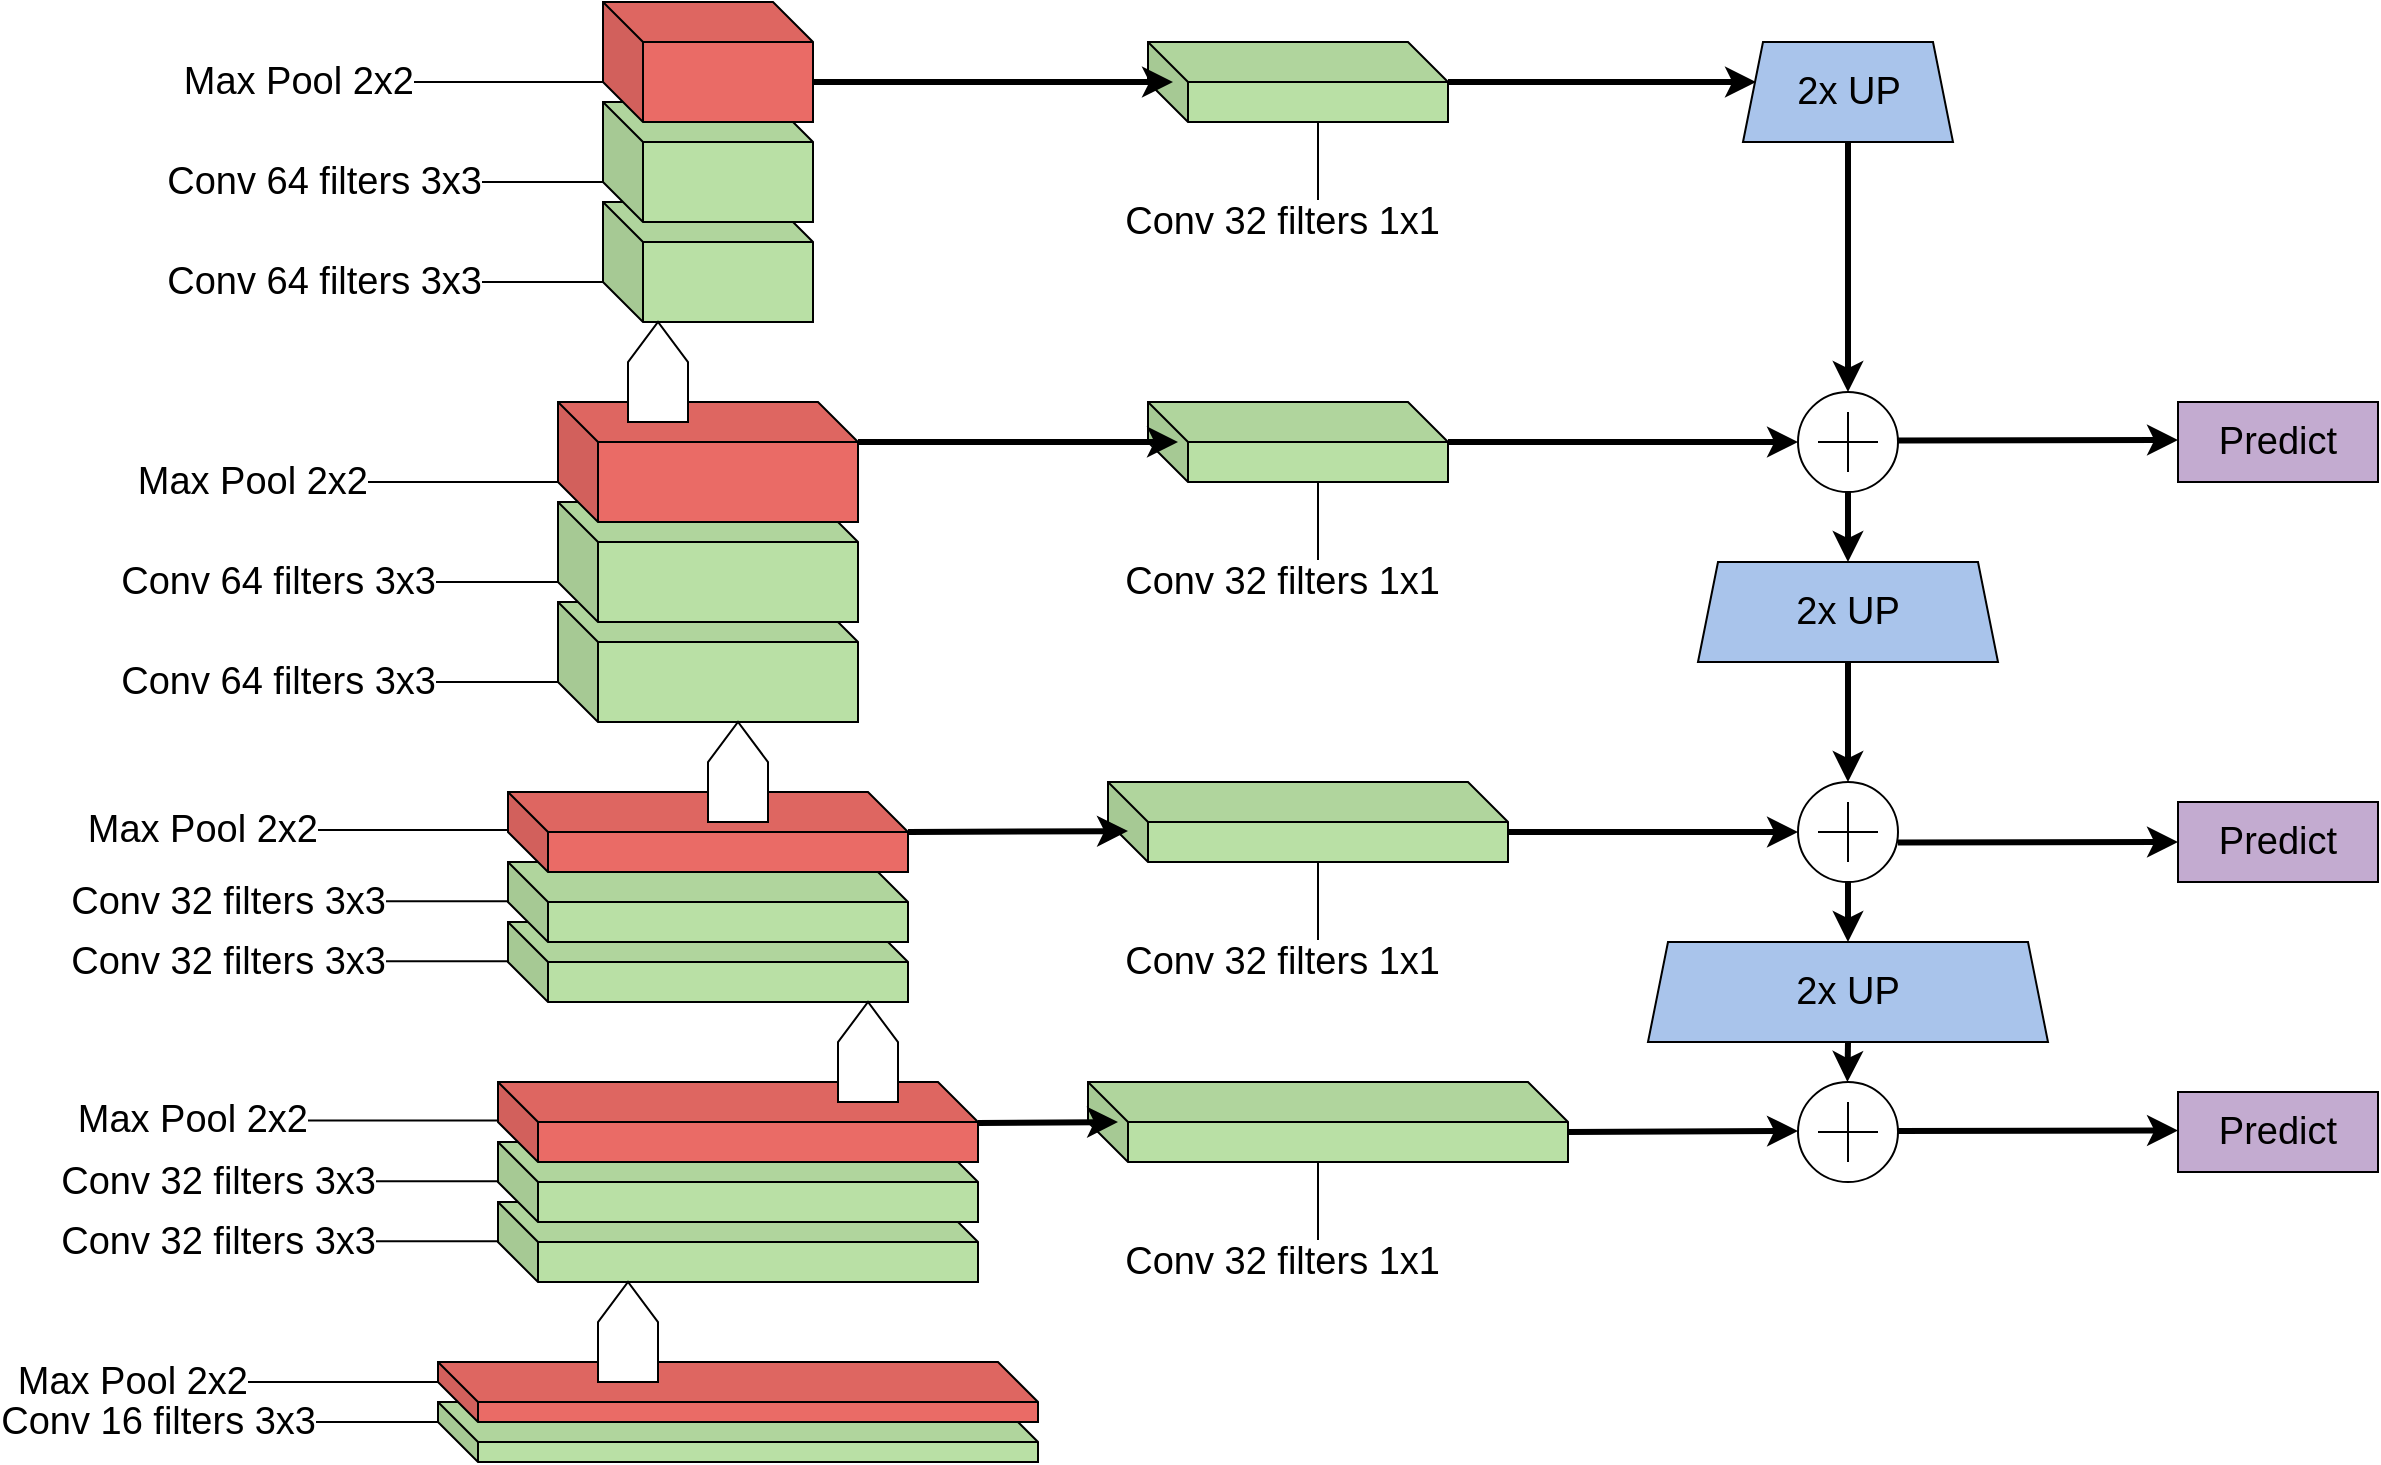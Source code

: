 <mxfile version="26.2.13">
  <diagram name="Page-1" id="cgG1jrs2fXxD-Q7CsUya">
    <mxGraphModel dx="1443" dy="1200" grid="1" gridSize="10" guides="1" tooltips="1" connect="1" arrows="1" fold="1" page="1" pageScale="1" pageWidth="850" pageHeight="1100" math="0" shadow="0">
      <root>
        <mxCell id="0" />
        <mxCell id="1" parent="0" />
        <mxCell id="2AT0uN6-z3SFojKmP_YD-1" value="" style="shape=cube;whiteSpace=wrap;html=1;boundedLbl=1;backgroundOutline=1;darkOpacity=0.05;darkOpacity2=0.1;fillColor=#B9E0A5;fontSize=19;" parent="1" vertex="1">
          <mxGeometry x="240" y="860" width="300" height="30" as="geometry" />
        </mxCell>
        <mxCell id="2AT0uN6-z3SFojKmP_YD-3" value="" style="shape=cube;whiteSpace=wrap;html=1;boundedLbl=1;backgroundOutline=1;darkOpacity=0.05;darkOpacity2=0.1;fillColor=#B9E0A5;fontSize=19;" parent="1" vertex="1">
          <mxGeometry x="270" y="760" width="240" height="40" as="geometry" />
        </mxCell>
        <mxCell id="2AT0uN6-z3SFojKmP_YD-4" value="" style="shape=cube;whiteSpace=wrap;html=1;boundedLbl=1;backgroundOutline=1;darkOpacity=0.05;darkOpacity2=0.1;fillColor=#EA6B66;fontSize=19;" parent="1" vertex="1">
          <mxGeometry x="240" y="840" width="300" height="30" as="geometry" />
        </mxCell>
        <mxCell id="2AT0uN6-z3SFojKmP_YD-5" value="" style="shape=cube;whiteSpace=wrap;html=1;boundedLbl=1;backgroundOutline=1;darkOpacity=0.05;darkOpacity2=0.1;fillColor=#B9E0A5;fontSize=19;" parent="1" vertex="1">
          <mxGeometry x="270" y="730" width="240" height="40" as="geometry" />
        </mxCell>
        <mxCell id="2AT0uN6-z3SFojKmP_YD-6" value="" style="shape=cube;whiteSpace=wrap;html=1;boundedLbl=1;backgroundOutline=1;darkOpacity=0.05;darkOpacity2=0.1;fillColor=#EA6B66;fontSize=19;" parent="1" vertex="1">
          <mxGeometry x="270" y="700" width="240" height="40" as="geometry" />
        </mxCell>
        <mxCell id="2AT0uN6-z3SFojKmP_YD-7" value="" style="shape=cube;whiteSpace=wrap;html=1;boundedLbl=1;backgroundOutline=1;darkOpacity=0.05;darkOpacity2=0.1;fillColor=#B9E0A5;fontSize=19;" parent="1" vertex="1">
          <mxGeometry x="275" y="620" width="200" height="40" as="geometry" />
        </mxCell>
        <mxCell id="2AT0uN6-z3SFojKmP_YD-8" value="" style="shape=cube;whiteSpace=wrap;html=1;boundedLbl=1;backgroundOutline=1;darkOpacity=0.05;darkOpacity2=0.1;fillColor=#B9E0A5;fontSize=19;" parent="1" vertex="1">
          <mxGeometry x="275" y="590" width="200" height="40" as="geometry" />
        </mxCell>
        <mxCell id="2AT0uN6-z3SFojKmP_YD-10" value="" style="shape=cube;whiteSpace=wrap;html=1;boundedLbl=1;backgroundOutline=1;darkOpacity=0.05;darkOpacity2=0.1;fillColor=#B9E0A5;fontSize=19;" parent="1" vertex="1">
          <mxGeometry x="300" y="460" width="150" height="60" as="geometry" />
        </mxCell>
        <mxCell id="2AT0uN6-z3SFojKmP_YD-11" value="" style="shape=cube;whiteSpace=wrap;html=1;boundedLbl=1;backgroundOutline=1;darkOpacity=0.05;darkOpacity2=0.1;fillColor=#B9E0A5;fontSize=19;" parent="1" vertex="1">
          <mxGeometry x="300" y="410" width="150" height="60" as="geometry" />
        </mxCell>
        <mxCell id="2AT0uN6-z3SFojKmP_YD-12" value="" style="shape=cube;whiteSpace=wrap;html=1;boundedLbl=1;backgroundOutline=1;darkOpacity=0.05;darkOpacity2=0.1;fillColor=#EA6B66;fontSize=19;" parent="1" vertex="1">
          <mxGeometry x="300" y="360" width="150" height="60" as="geometry" />
        </mxCell>
        <mxCell id="2AT0uN6-z3SFojKmP_YD-13" value="" style="shape=cube;whiteSpace=wrap;html=1;boundedLbl=1;backgroundOutline=1;darkOpacity=0.05;darkOpacity2=0.1;fillColor=#B9E0A5;fontSize=19;" parent="1" vertex="1">
          <mxGeometry x="322.5" y="260" width="105" height="60" as="geometry" />
        </mxCell>
        <mxCell id="2AT0uN6-z3SFojKmP_YD-14" value="" style="shape=cube;whiteSpace=wrap;html=1;boundedLbl=1;backgroundOutline=1;darkOpacity=0.05;darkOpacity2=0.1;fillColor=#B9E0A5;fontSize=19;" parent="1" vertex="1">
          <mxGeometry x="322.5" y="210" width="105" height="60" as="geometry" />
        </mxCell>
        <mxCell id="2AT0uN6-z3SFojKmP_YD-16" value="" style="html=1;shadow=0;dashed=0;align=center;verticalAlign=middle;shape=mxgraph.arrows2.arrow;dy=0;dx=20.05;direction=north;notch=0;fontSize=19;" parent="1" vertex="1">
          <mxGeometry x="440" y="660" width="30" height="50" as="geometry" />
        </mxCell>
        <mxCell id="2AT0uN6-z3SFojKmP_YD-17" value="" style="html=1;shadow=0;dashed=0;align=center;verticalAlign=middle;shape=mxgraph.arrows2.arrow;dy=0;dx=20.05;direction=north;notch=0;fontSize=19;" parent="1" vertex="1">
          <mxGeometry x="320" y="800" width="30" height="50" as="geometry" />
        </mxCell>
        <mxCell id="2AT0uN6-z3SFojKmP_YD-18" value="" style="html=1;shadow=0;dashed=0;align=center;verticalAlign=middle;shape=mxgraph.arrows2.arrow;dy=0;dx=20.05;direction=north;notch=0;fontSize=19;" parent="1" vertex="1">
          <mxGeometry x="335" y="320" width="30" height="50" as="geometry" />
        </mxCell>
        <mxCell id="2AT0uN6-z3SFojKmP_YD-19" value="" style="shape=cube;whiteSpace=wrap;html=1;boundedLbl=1;backgroundOutline=1;darkOpacity=0.05;darkOpacity2=0.1;fillColor=#B9E0A5;fontSize=19;" parent="1" vertex="1">
          <mxGeometry x="565" y="700" width="240" height="40" as="geometry" />
        </mxCell>
        <mxCell id="2AT0uN6-z3SFojKmP_YD-20" value="" style="shape=cube;whiteSpace=wrap;html=1;boundedLbl=1;backgroundOutline=1;darkOpacity=0.05;darkOpacity2=0.1;fillColor=#B9E0A5;fontSize=19;" parent="1" vertex="1">
          <mxGeometry x="575" y="550" width="200" height="40" as="geometry" />
        </mxCell>
        <mxCell id="2AT0uN6-z3SFojKmP_YD-21" value="" style="shape=cube;whiteSpace=wrap;html=1;boundedLbl=1;backgroundOutline=1;darkOpacity=0.05;darkOpacity2=0.1;fillColor=#B9E0A5;fontSize=19;" parent="1" vertex="1">
          <mxGeometry x="595" y="360" width="150" height="40" as="geometry" />
        </mxCell>
        <mxCell id="2AT0uN6-z3SFojKmP_YD-22" value="" style="endArrow=classic;html=1;rounded=0;strokeWidth=3;exitX=0;exitY=0;exitDx=150;exitDy=20;exitPerimeter=0;entryX=0.1;entryY=0.5;entryDx=0;entryDy=0;entryPerimeter=0;fontSize=19;" parent="1" source="2AT0uN6-z3SFojKmP_YD-12" target="2AT0uN6-z3SFojKmP_YD-21" edge="1">
          <mxGeometry width="50" height="50" relative="1" as="geometry">
            <mxPoint x="450" y="460" as="sourcePoint" />
            <mxPoint x="610" y="460" as="targetPoint" />
          </mxGeometry>
        </mxCell>
        <mxCell id="2AT0uN6-z3SFojKmP_YD-23" value="" style="endArrow=classic;html=1;rounded=0;strokeWidth=3;exitX=0;exitY=0;exitDx=200;exitDy=20;exitPerimeter=0;fontSize=19;" parent="1" source="2AT0uN6-z3SFojKmP_YD-50" edge="1">
          <mxGeometry width="50" height="50" relative="1" as="geometry">
            <mxPoint x="485" y="574.52" as="sourcePoint" />
            <mxPoint x="585" y="574.52" as="targetPoint" />
          </mxGeometry>
        </mxCell>
        <mxCell id="2AT0uN6-z3SFojKmP_YD-24" value="" style="endArrow=classic;html=1;rounded=0;strokeWidth=3;exitX=0;exitY=0;exitDx=240;exitDy=20;exitPerimeter=0;fontSize=19;" parent="1" edge="1">
          <mxGeometry width="50" height="50" relative="1" as="geometry">
            <mxPoint x="510" y="720.48" as="sourcePoint" />
            <mxPoint x="580" y="720" as="targetPoint" />
          </mxGeometry>
        </mxCell>
        <mxCell id="2AT0uN6-z3SFojKmP_YD-25" value="2x UP" style="shape=trapezoid;perimeter=trapezoidPerimeter;whiteSpace=wrap;html=1;fixedSize=1;fillColor=#A9C4EB;size=10;fontSize=19;" parent="1" vertex="1">
          <mxGeometry x="892.5" y="180" width="105" height="50" as="geometry" />
        </mxCell>
        <mxCell id="2AT0uN6-z3SFojKmP_YD-26" value="2x UP" style="shape=trapezoid;perimeter=trapezoidPerimeter;whiteSpace=wrap;html=1;fixedSize=1;fillColor=#A9C4EB;size=10;fontSize=19;" parent="1" vertex="1">
          <mxGeometry x="870" y="440" width="150" height="50" as="geometry" />
        </mxCell>
        <mxCell id="2AT0uN6-z3SFojKmP_YD-27" value="2x UP" style="shape=trapezoid;perimeter=trapezoidPerimeter;whiteSpace=wrap;html=1;fixedSize=1;fillColor=#A9C4EB;size=10;fontSize=19;" parent="1" vertex="1">
          <mxGeometry x="845" y="630" width="200" height="50" as="geometry" />
        </mxCell>
        <mxCell id="2AT0uN6-z3SFojKmP_YD-28" value="" style="endArrow=classic;html=1;rounded=0;strokeWidth=3;exitX=0.5;exitY=1;exitDx=0;exitDy=0;entryX=0.5;entryY=0;entryDx=0;entryDy=0;entryPerimeter=0;fontSize=19;" parent="1" source="2AT0uN6-z3SFojKmP_YD-25" target="2AT0uN6-z3SFojKmP_YD-36" edge="1">
          <mxGeometry width="50" height="50" relative="1" as="geometry">
            <mxPoint x="460" y="360" as="sourcePoint" />
            <mxPoint x="945" y="350" as="targetPoint" />
          </mxGeometry>
        </mxCell>
        <mxCell id="2AT0uN6-z3SFojKmP_YD-29" value="" style="endArrow=classic;html=1;rounded=0;strokeWidth=3;entryX=0.5;entryY=0;entryDx=0;entryDy=0;exitX=0.5;exitY=1;exitDx=0;exitDy=0;exitPerimeter=0;fontSize=19;" parent="1" source="2AT0uN6-z3SFojKmP_YD-36" target="2AT0uN6-z3SFojKmP_YD-26" edge="1">
          <mxGeometry width="50" height="50" relative="1" as="geometry">
            <mxPoint x="945" y="380" as="sourcePoint" />
            <mxPoint x="955" y="367.5" as="targetPoint" />
          </mxGeometry>
        </mxCell>
        <mxCell id="2AT0uN6-z3SFojKmP_YD-30" value="" style="endArrow=classic;html=1;rounded=0;strokeWidth=3;exitX=0.5;exitY=1;exitDx=0;exitDy=0;entryX=0.5;entryY=0;entryDx=0;entryDy=0;entryPerimeter=0;fontSize=19;" parent="1" source="2AT0uN6-z3SFojKmP_YD-26" target="2AT0uN6-z3SFojKmP_YD-37" edge="1">
          <mxGeometry width="50" height="50" relative="1" as="geometry">
            <mxPoint x="955" y="390" as="sourcePoint" />
            <mxPoint x="945" y="520" as="targetPoint" />
          </mxGeometry>
        </mxCell>
        <mxCell id="2AT0uN6-z3SFojKmP_YD-31" value="" style="endArrow=classic;html=1;rounded=0;strokeWidth=3;entryX=0.5;entryY=0;entryDx=0;entryDy=0;exitX=0.5;exitY=1;exitDx=0;exitDy=0;exitPerimeter=0;fontSize=19;" parent="1" source="2AT0uN6-z3SFojKmP_YD-37" target="2AT0uN6-z3SFojKmP_YD-27" edge="1">
          <mxGeometry width="50" height="50" relative="1" as="geometry">
            <mxPoint x="945" y="580" as="sourcePoint" />
            <mxPoint x="955" y="530" as="targetPoint" />
          </mxGeometry>
        </mxCell>
        <mxCell id="2AT0uN6-z3SFojKmP_YD-32" value="" style="endArrow=classic;html=1;rounded=0;strokeWidth=3;entryX=0.5;entryY=0;entryDx=0;entryDy=0;exitX=0.5;exitY=1;exitDx=0;exitDy=0;fontSize=19;" parent="1" source="2AT0uN6-z3SFojKmP_YD-27" edge="1">
          <mxGeometry width="50" height="50" relative="1" as="geometry">
            <mxPoint x="944.71" y="670" as="sourcePoint" />
            <mxPoint x="944.71" y="700" as="targetPoint" />
          </mxGeometry>
        </mxCell>
        <mxCell id="2AT0uN6-z3SFojKmP_YD-33" value="" style="endArrow=classic;html=1;rounded=0;strokeWidth=3;entryX=0;entryY=0.5;entryDx=0;entryDy=0;fontSize=19;" parent="1" edge="1">
          <mxGeometry width="50" height="50" relative="1" as="geometry">
            <mxPoint x="745" y="380" as="sourcePoint" />
            <mxPoint x="920" y="380" as="targetPoint" />
          </mxGeometry>
        </mxCell>
        <mxCell id="2AT0uN6-z3SFojKmP_YD-34" value="" style="endArrow=classic;html=1;rounded=0;strokeWidth=3;entryX=0;entryY=0.5;entryDx=0;entryDy=0;exitX=1;exitY=0.626;exitDx=0;exitDy=0;exitPerimeter=0;fontSize=19;" parent="1" source="2AT0uN6-z3SFojKmP_YD-20" edge="1">
          <mxGeometry width="50" height="50" relative="1" as="geometry">
            <mxPoint x="795" y="575" as="sourcePoint" />
            <mxPoint x="920" y="575" as="targetPoint" />
          </mxGeometry>
        </mxCell>
        <mxCell id="2AT0uN6-z3SFojKmP_YD-35" value="" style="endArrow=classic;html=1;rounded=0;strokeWidth=3;entryX=0;entryY=0.5;entryDx=0;entryDy=0;fontSize=19;" parent="1" edge="1">
          <mxGeometry width="50" height="50" relative="1" as="geometry">
            <mxPoint x="805" y="725" as="sourcePoint" />
            <mxPoint x="920" y="724.5" as="targetPoint" />
          </mxGeometry>
        </mxCell>
        <mxCell id="2AT0uN6-z3SFojKmP_YD-36" value="" style="verticalLabelPosition=bottom;shadow=0;dashed=0;align=center;html=1;verticalAlign=top;shape=mxgraph.electrical.abstract.summation_point;fontSize=19;" parent="1" vertex="1">
          <mxGeometry x="920" y="355" width="50" height="50" as="geometry" />
        </mxCell>
        <mxCell id="2AT0uN6-z3SFojKmP_YD-37" value="" style="verticalLabelPosition=bottom;shadow=0;dashed=0;align=center;html=1;verticalAlign=top;shape=mxgraph.electrical.abstract.summation_point;fontSize=19;" parent="1" vertex="1">
          <mxGeometry x="920" y="550" width="50" height="50" as="geometry" />
        </mxCell>
        <mxCell id="2AT0uN6-z3SFojKmP_YD-38" value="" style="verticalLabelPosition=bottom;shadow=0;dashed=0;align=center;html=1;verticalAlign=top;shape=mxgraph.electrical.abstract.summation_point;fontSize=19;" parent="1" vertex="1">
          <mxGeometry x="920" y="700" width="50" height="50" as="geometry" />
        </mxCell>
        <mxCell id="2AT0uN6-z3SFojKmP_YD-47" value="" style="shape=cube;whiteSpace=wrap;html=1;boundedLbl=1;backgroundOutline=1;darkOpacity=0.05;darkOpacity2=0.1;fillColor=#B9E0A5;fontSize=19;" parent="1" vertex="1">
          <mxGeometry x="595" y="180" width="150" height="40" as="geometry" />
        </mxCell>
        <mxCell id="2AT0uN6-z3SFojKmP_YD-48" value="" style="endArrow=classic;html=1;rounded=0;strokeWidth=3;exitX=1;exitY=1;exitDx=0;exitDy=0;exitPerimeter=0;entryX=0.1;entryY=0.5;entryDx=0;entryDy=0;entryPerimeter=0;fontSize=19;" parent="1" edge="1">
          <mxGeometry width="50" height="50" relative="1" as="geometry">
            <mxPoint x="425" y="200.0" as="sourcePoint" />
            <mxPoint x="607.5" y="200" as="targetPoint" />
          </mxGeometry>
        </mxCell>
        <mxCell id="2AT0uN6-z3SFojKmP_YD-49" value="" style="endArrow=classic;html=1;rounded=0;strokeWidth=3;exitX=0;exitY=0;exitDx=150;exitDy=20;exitPerimeter=0;fontSize=19;" parent="1" edge="1">
          <mxGeometry width="50" height="50" relative="1" as="geometry">
            <mxPoint x="745" y="200" as="sourcePoint" />
            <mxPoint x="899" y="200" as="targetPoint" />
          </mxGeometry>
        </mxCell>
        <mxCell id="2AT0uN6-z3SFojKmP_YD-50" value="" style="shape=cube;whiteSpace=wrap;html=1;boundedLbl=1;backgroundOutline=1;darkOpacity=0.05;darkOpacity2=0.1;fillColor=#EA6B66;fontSize=19;" parent="1" vertex="1">
          <mxGeometry x="275" y="555" width="200" height="40" as="geometry" />
        </mxCell>
        <mxCell id="2AT0uN6-z3SFojKmP_YD-51" value="" style="html=1;shadow=0;dashed=0;align=center;verticalAlign=middle;shape=mxgraph.arrows2.arrow;dy=0;dx=20.05;direction=north;notch=0;fontSize=19;" parent="1" vertex="1">
          <mxGeometry x="375" y="520" width="30" height="50" as="geometry" />
        </mxCell>
        <mxCell id="2AT0uN6-z3SFojKmP_YD-52" value="" style="shape=cube;whiteSpace=wrap;html=1;boundedLbl=1;backgroundOutline=1;darkOpacity=0.05;darkOpacity2=0.1;fillColor=#EA6B66;fontSize=19;" parent="1" vertex="1">
          <mxGeometry x="322.5" y="160" width="105" height="60" as="geometry" />
        </mxCell>
        <mxCell id="2AT0uN6-z3SFojKmP_YD-55" value="&lt;font&gt;Conv 16 filters 3x3&lt;/font&gt;" style="endArrow=none;html=1;rounded=0;align=right;entryX=0;entryY=0;entryDx=0;entryDy=10;entryPerimeter=0;fontSize=19;" parent="1" target="2AT0uN6-z3SFojKmP_YD-1" edge="1">
          <mxGeometry width="50" height="50" relative="1" as="geometry">
            <mxPoint x="120" y="870" as="sourcePoint" />
            <mxPoint x="240" y="874" as="targetPoint" />
          </mxGeometry>
        </mxCell>
        <mxCell id="2AT0uN6-z3SFojKmP_YD-57" value="&lt;font&gt;Max Pool 2x2&lt;/font&gt;" style="endArrow=none;html=1;rounded=0;align=right;labelPosition=left;verticalLabelPosition=middle;verticalAlign=middle;spacingRight=34;entryX=0;entryY=0;entryDx=0;entryDy=10;entryPerimeter=0;fontSize=19;" parent="1" target="2AT0uN6-z3SFojKmP_YD-4" edge="1">
          <mxGeometry x="-0.002" width="50" height="50" relative="1" as="geometry">
            <mxPoint x="120" y="850" as="sourcePoint" />
            <mxPoint x="250" y="880" as="targetPoint" />
            <mxPoint as="offset" />
          </mxGeometry>
        </mxCell>
        <mxCell id="2AT0uN6-z3SFojKmP_YD-58" value="&lt;font&gt;Conv 32 filters 3x3&lt;/font&gt;" style="endArrow=none;html=1;rounded=0;align=right;entryX=0;entryY=0;entryDx=0;entryDy=10;entryPerimeter=0;fontSize=19;" parent="1" edge="1">
          <mxGeometry width="50" height="50" relative="1" as="geometry">
            <mxPoint x="150" y="779.63" as="sourcePoint" />
            <mxPoint x="270" y="779.63" as="targetPoint" />
            <mxPoint as="offset" />
          </mxGeometry>
        </mxCell>
        <mxCell id="2AT0uN6-z3SFojKmP_YD-59" value="&lt;font&gt;Conv 32 filters 3x3&lt;/font&gt;" style="endArrow=none;html=1;rounded=0;align=right;entryX=0;entryY=0;entryDx=0;entryDy=10;entryPerimeter=0;fontSize=19;" parent="1" edge="1">
          <mxGeometry width="50" height="50" relative="1" as="geometry">
            <mxPoint x="150" y="749.63" as="sourcePoint" />
            <mxPoint x="270" y="749.63" as="targetPoint" />
            <mxPoint as="offset" />
          </mxGeometry>
        </mxCell>
        <mxCell id="2AT0uN6-z3SFojKmP_YD-60" value="&lt;font&gt;Max Pool 2x2&lt;/font&gt;" style="endArrow=none;html=1;rounded=0;align=right;labelPosition=left;verticalLabelPosition=middle;verticalAlign=middle;spacingRight=34;entryX=0;entryY=0;entryDx=0;entryDy=10;entryPerimeter=0;fontSize=19;" parent="1" edge="1">
          <mxGeometry x="-0.002" width="50" height="50" relative="1" as="geometry">
            <mxPoint x="150" y="719.26" as="sourcePoint" />
            <mxPoint x="270" y="719.26" as="targetPoint" />
            <mxPoint as="offset" />
          </mxGeometry>
        </mxCell>
        <mxCell id="2AT0uN6-z3SFojKmP_YD-61" value="&lt;font&gt;Max Pool 2x2&lt;/font&gt;" style="endArrow=none;html=1;rounded=0;align=right;labelPosition=left;verticalLabelPosition=middle;verticalAlign=middle;spacingRight=34;entryX=0;entryY=0;entryDx=0;entryDy=10;entryPerimeter=0;fontSize=19;" parent="1" edge="1">
          <mxGeometry x="-0.002" width="50" height="50" relative="1" as="geometry">
            <mxPoint x="155" y="574" as="sourcePoint" />
            <mxPoint x="275" y="574" as="targetPoint" />
            <mxPoint as="offset" />
          </mxGeometry>
        </mxCell>
        <mxCell id="2AT0uN6-z3SFojKmP_YD-62" value="&lt;font&gt;Max Pool 2x2&lt;/font&gt;" style="endArrow=none;html=1;rounded=0;align=right;labelPosition=left;verticalLabelPosition=middle;verticalAlign=middle;spacingRight=34;entryX=0;entryY=0;entryDx=0;entryDy=10;entryPerimeter=0;fontSize=19;" parent="1" edge="1">
          <mxGeometry x="-0.002" width="50" height="50" relative="1" as="geometry">
            <mxPoint x="180" y="400" as="sourcePoint" />
            <mxPoint x="300" y="400" as="targetPoint" />
            <mxPoint as="offset" />
          </mxGeometry>
        </mxCell>
        <mxCell id="2AT0uN6-z3SFojKmP_YD-63" value="&lt;font&gt;Max Pool 2x2&lt;/font&gt;" style="endArrow=none;html=1;rounded=0;align=right;labelPosition=left;verticalLabelPosition=middle;verticalAlign=middle;spacingRight=34;entryX=0;entryY=0;entryDx=0;entryDy=10;entryPerimeter=0;fontSize=19;" parent="1" edge="1">
          <mxGeometry x="-0.002" width="50" height="50" relative="1" as="geometry">
            <mxPoint x="202.5" y="200" as="sourcePoint" />
            <mxPoint x="322.5" y="200" as="targetPoint" />
            <mxPoint as="offset" />
          </mxGeometry>
        </mxCell>
        <mxCell id="2AT0uN6-z3SFojKmP_YD-66" value="&lt;font&gt;Conv 32 filters 3x3&lt;/font&gt;" style="endArrow=none;html=1;rounded=0;align=right;entryX=0;entryY=0;entryDx=0;entryDy=10;entryPerimeter=0;fontSize=19;" parent="1" edge="1">
          <mxGeometry width="50" height="50" relative="1" as="geometry">
            <mxPoint x="155" y="639.63" as="sourcePoint" />
            <mxPoint x="275" y="639.63" as="targetPoint" />
            <mxPoint as="offset" />
          </mxGeometry>
        </mxCell>
        <mxCell id="2AT0uN6-z3SFojKmP_YD-67" value="&lt;font&gt;Conv 32 filters 3x3&lt;/font&gt;" style="endArrow=none;html=1;rounded=0;align=right;entryX=0;entryY=0;entryDx=0;entryDy=10;entryPerimeter=0;fontSize=19;" parent="1" edge="1">
          <mxGeometry width="50" height="50" relative="1" as="geometry">
            <mxPoint x="155" y="609.63" as="sourcePoint" />
            <mxPoint x="275" y="609.63" as="targetPoint" />
            <mxPoint as="offset" />
          </mxGeometry>
        </mxCell>
        <mxCell id="2AT0uN6-z3SFojKmP_YD-68" value="&lt;font&gt;Conv 64 filters 3x3&lt;/font&gt;" style="endArrow=none;html=1;rounded=0;align=right;entryX=0;entryY=0;entryDx=0;entryDy=10;entryPerimeter=0;fontSize=19;" parent="1" edge="1">
          <mxGeometry width="50" height="50" relative="1" as="geometry">
            <mxPoint x="180" y="500" as="sourcePoint" />
            <mxPoint x="300" y="500" as="targetPoint" />
            <mxPoint as="offset" />
          </mxGeometry>
        </mxCell>
        <mxCell id="2AT0uN6-z3SFojKmP_YD-69" value="&lt;font&gt;Conv 64 filters 3x3&lt;/font&gt;" style="endArrow=none;html=1;rounded=0;align=right;entryX=0;entryY=0;entryDx=0;entryDy=10;entryPerimeter=0;fontSize=19;" parent="1" edge="1">
          <mxGeometry width="50" height="50" relative="1" as="geometry">
            <mxPoint x="180" y="450" as="sourcePoint" />
            <mxPoint x="300" y="450" as="targetPoint" />
            <mxPoint as="offset" />
          </mxGeometry>
        </mxCell>
        <mxCell id="2AT0uN6-z3SFojKmP_YD-70" value="&lt;font&gt;Conv 64 filters 3x3&lt;/font&gt;" style="endArrow=none;html=1;rounded=0;align=right;entryX=0;entryY=0;entryDx=0;entryDy=10;entryPerimeter=0;fontSize=19;" parent="1" edge="1">
          <mxGeometry width="50" height="50" relative="1" as="geometry">
            <mxPoint x="202.5" y="300" as="sourcePoint" />
            <mxPoint x="322.5" y="300" as="targetPoint" />
            <mxPoint as="offset" />
          </mxGeometry>
        </mxCell>
        <mxCell id="2AT0uN6-z3SFojKmP_YD-71" value="&lt;font&gt;Conv 64 filters 3x3&lt;/font&gt;" style="endArrow=none;html=1;rounded=0;align=right;entryX=0;entryY=0;entryDx=0;entryDy=10;entryPerimeter=0;fontSize=19;" parent="1" edge="1">
          <mxGeometry width="50" height="50" relative="1" as="geometry">
            <mxPoint x="202.5" y="250" as="sourcePoint" />
            <mxPoint x="322.5" y="250" as="targetPoint" />
            <mxPoint as="offset" />
          </mxGeometry>
        </mxCell>
        <mxCell id="2AT0uN6-z3SFojKmP_YD-72" value="&lt;font&gt;Conv 32 filters&amp;nbsp;&lt;/font&gt;&lt;span&gt;1x1&lt;/span&gt;" style="endArrow=none;html=1;rounded=0;align=right;spacing=-60;fontSize=19;" parent="1" edge="1">
          <mxGeometry x="-1" y="-10" width="50" height="50" relative="1" as="geometry">
            <mxPoint x="680" y="260" as="sourcePoint" />
            <mxPoint x="680" y="220" as="targetPoint" />
            <mxPoint x="-10" y="10" as="offset" />
          </mxGeometry>
        </mxCell>
        <mxCell id="2AT0uN6-z3SFojKmP_YD-73" value="&lt;font&gt;Conv 32 filters&amp;nbsp;&lt;/font&gt;&lt;span&gt;1x1&lt;/span&gt;" style="endArrow=none;html=1;rounded=0;align=right;spacing=-60;fontSize=19;" parent="1" edge="1">
          <mxGeometry x="-1" y="-10" width="50" height="50" relative="1" as="geometry">
            <mxPoint x="680" y="440" as="sourcePoint" />
            <mxPoint x="680" y="400" as="targetPoint" />
            <mxPoint x="-10" y="10" as="offset" />
          </mxGeometry>
        </mxCell>
        <mxCell id="2AT0uN6-z3SFojKmP_YD-74" value="&lt;font&gt;Conv 32 filters&amp;nbsp;&lt;/font&gt;&lt;span&gt;1x1&lt;/span&gt;" style="endArrow=none;html=1;rounded=0;align=right;spacing=-60;fontSize=19;" parent="1" edge="1">
          <mxGeometry x="-1" y="-10" width="50" height="50" relative="1" as="geometry">
            <mxPoint x="680" y="630" as="sourcePoint" />
            <mxPoint x="680" y="590" as="targetPoint" />
            <mxPoint x="-10" y="10" as="offset" />
          </mxGeometry>
        </mxCell>
        <mxCell id="2AT0uN6-z3SFojKmP_YD-75" value="&lt;font&gt;Conv 32 filters&amp;nbsp;&lt;/font&gt;&lt;span&gt;1x1&lt;/span&gt;" style="endArrow=none;html=1;rounded=0;align=right;spacing=-60;fontSize=19;" parent="1" edge="1">
          <mxGeometry x="-1" y="-10" width="50" height="50" relative="1" as="geometry">
            <mxPoint x="680" y="780" as="sourcePoint" />
            <mxPoint x="680" y="740" as="targetPoint" />
            <mxPoint x="-10" y="10" as="offset" />
          </mxGeometry>
        </mxCell>
        <mxCell id="2AT0uN6-z3SFojKmP_YD-84" value="" style="endArrow=classic;html=1;rounded=0;strokeWidth=3;fontSize=19;" parent="1" edge="1">
          <mxGeometry width="50" height="50" relative="1" as="geometry">
            <mxPoint x="970" y="379.23" as="sourcePoint" />
            <mxPoint x="1110" y="379" as="targetPoint" />
          </mxGeometry>
        </mxCell>
        <mxCell id="2AT0uN6-z3SFojKmP_YD-85" value="" style="endArrow=classic;html=1;rounded=0;strokeWidth=3;fontSize=19;" parent="1" edge="1">
          <mxGeometry width="50" height="50" relative="1" as="geometry">
            <mxPoint x="970" y="580.23" as="sourcePoint" />
            <mxPoint x="1110" y="580" as="targetPoint" />
          </mxGeometry>
        </mxCell>
        <mxCell id="2AT0uN6-z3SFojKmP_YD-86" value="" style="endArrow=classic;html=1;rounded=0;strokeWidth=3;fontSize=19;" parent="1" edge="1">
          <mxGeometry width="50" height="50" relative="1" as="geometry">
            <mxPoint x="970" y="724.46" as="sourcePoint" />
            <mxPoint x="1110" y="724.23" as="targetPoint" />
          </mxGeometry>
        </mxCell>
        <mxCell id="2AT0uN6-z3SFojKmP_YD-87" value="&lt;font&gt;Predict&lt;/font&gt;" style="rounded=0;whiteSpace=wrap;html=1;fillColor=#C3ABD0;fontSize=19;" parent="1" vertex="1">
          <mxGeometry x="1110" y="360" width="100" height="40" as="geometry" />
        </mxCell>
        <mxCell id="2AT0uN6-z3SFojKmP_YD-88" value="&lt;font&gt;Predict&lt;/font&gt;" style="rounded=0;whiteSpace=wrap;html=1;fillColor=#C3ABD0;fontSize=19;" parent="1" vertex="1">
          <mxGeometry x="1110" y="560" width="100" height="40" as="geometry" />
        </mxCell>
        <mxCell id="2AT0uN6-z3SFojKmP_YD-89" value="&lt;font&gt;Predict&lt;/font&gt;" style="rounded=0;whiteSpace=wrap;html=1;fillColor=#C3ABD0;fontSize=19;" parent="1" vertex="1">
          <mxGeometry x="1110" y="705" width="100" height="40" as="geometry" />
        </mxCell>
      </root>
    </mxGraphModel>
  </diagram>
</mxfile>
